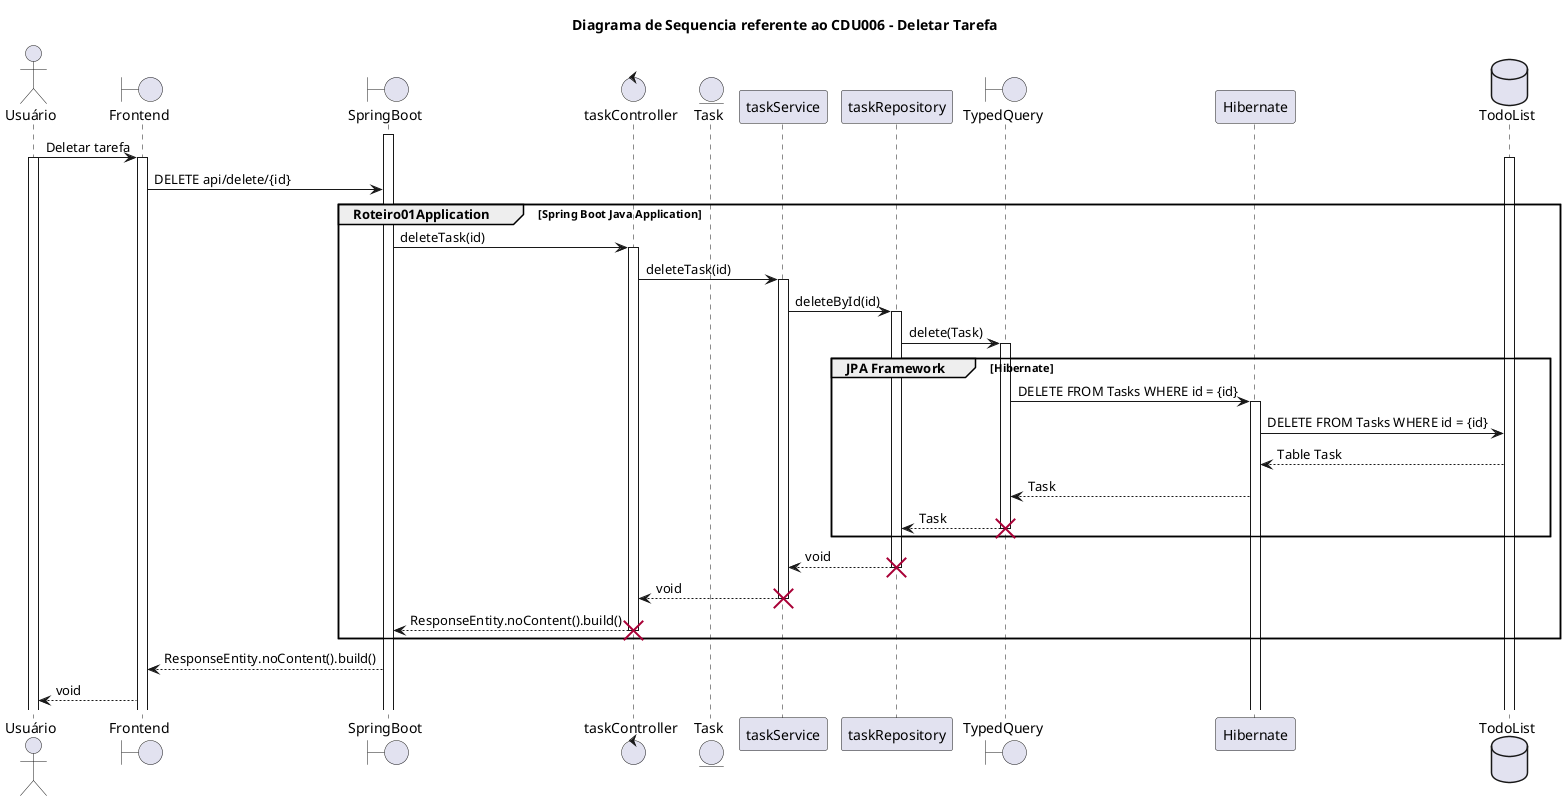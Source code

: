 @startuml
title Diagrama de Sequencia referente ao CDU006 - Deletar Tarefa
actor Usuário
Boundary Frontend
Boundary SpringBoot
Control taskController
Entity Task
Participant taskService
Participant taskRepository
Boundary TypedQuery
Participant Hibernate
Database TodoList
activate SpringBoot
Usuário -> Frontend: Deletar tarefa
activate Usuário
activate Frontend
activate TodoList
Frontend -> SpringBoot: DELETE api/delete/{id}
group Roteiro01Application [Spring Boot Java Application]
SpringBoot -> taskController: deleteTask(id)
activate taskController
taskController -> taskService: deleteTask(id)
activate taskService
taskService -> taskRepository: deleteById(id)
activate taskRepository
taskRepository -> TypedQuery: delete(Task)
group JPA Framework[Hibernate]
Activate TypedQuery
TypedQuery -> Hibernate: DELETE FROM Tasks WHERE id = {id}
Activate Hibernate
Hibernate -> TodoList: DELETE FROM Tasks WHERE id = {id}
TodoList --> Hibernate: Table Task
Hibernate --> TypedQuery: Task
TypedQuery --> taskRepository: Task
destroy TypedQuery
end
taskRepository --> taskService: void
destroy taskRepository
taskService --> taskController: void
destroy taskService
taskController --> SpringBoot: ResponseEntity.noContent().build()
destroy taskController
end
SpringBoot --> Frontend : ResponseEntity.noContent().build()
Frontend --> Usuário: void
@enduml
